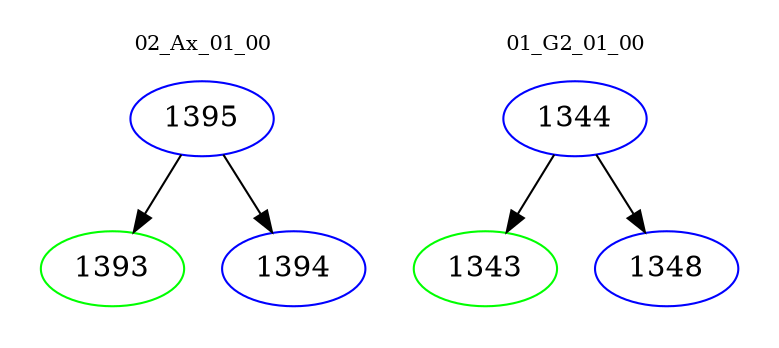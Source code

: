 digraph{
subgraph cluster_0 {
color = white
label = "02_Ax_01_00";
fontsize=10;
T0_1395 [label="1395", color="blue"]
T0_1395 -> T0_1393 [color="black"]
T0_1393 [label="1393", color="green"]
T0_1395 -> T0_1394 [color="black"]
T0_1394 [label="1394", color="blue"]
}
subgraph cluster_1 {
color = white
label = "01_G2_01_00";
fontsize=10;
T1_1344 [label="1344", color="blue"]
T1_1344 -> T1_1343 [color="black"]
T1_1343 [label="1343", color="green"]
T1_1344 -> T1_1348 [color="black"]
T1_1348 [label="1348", color="blue"]
}
}
